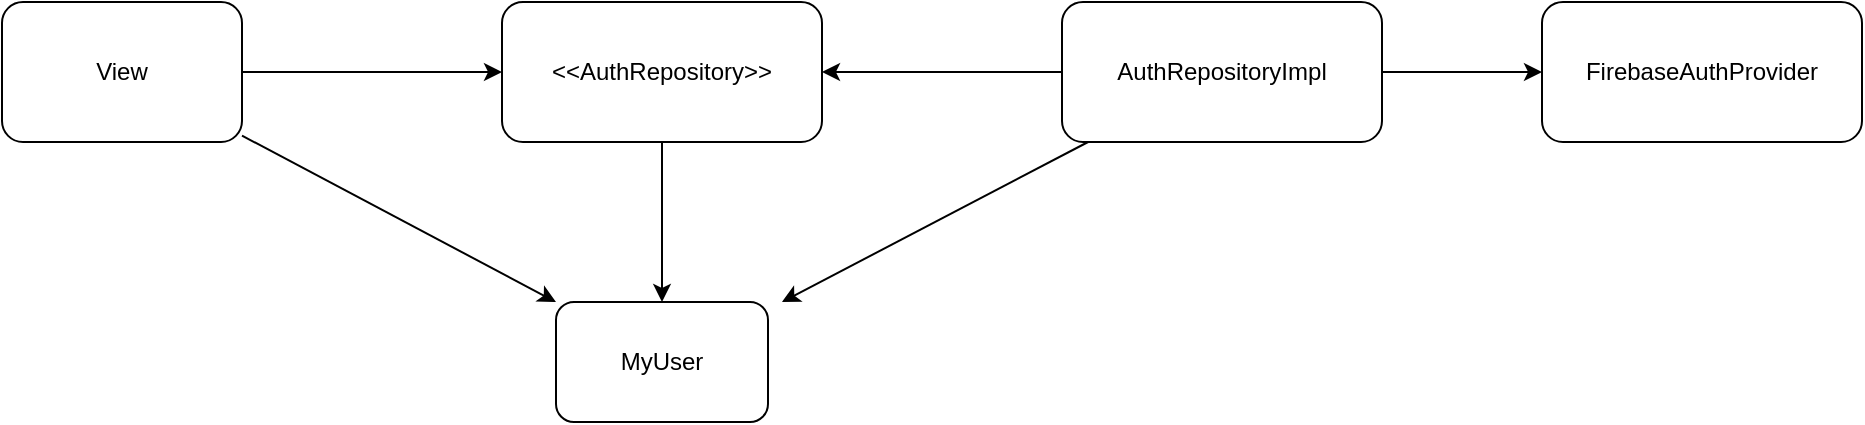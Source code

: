 <mxfile>
    <diagram id="a-w3g0tWy4vbJH0kEZjV" name="ページ1">
        <mxGraphModel dx="1053" dy="627" grid="1" gridSize="10" guides="1" tooltips="1" connect="1" arrows="1" fold="1" page="1" pageScale="1" pageWidth="827" pageHeight="1169" math="0" shadow="0">
            <root>
                <mxCell id="0"/>
                <mxCell id="1" parent="0"/>
                <mxCell id="7" style="edgeStyle=none;html=1;entryX=0;entryY=0.5;entryDx=0;entryDy=0;" edge="1" parent="1" source="2" target="3">
                    <mxGeometry relative="1" as="geometry"/>
                </mxCell>
                <mxCell id="8" style="edgeStyle=none;html=1;entryX=0;entryY=0;entryDx=0;entryDy=0;" edge="1" parent="1" source="2" target="5">
                    <mxGeometry relative="1" as="geometry"/>
                </mxCell>
                <mxCell id="2" value="View" style="rounded=1;whiteSpace=wrap;html=1;" vertex="1" parent="1">
                    <mxGeometry x="120" y="150" width="120" height="70" as="geometry"/>
                </mxCell>
                <mxCell id="12" style="edgeStyle=none;html=1;entryX=0.5;entryY=0;entryDx=0;entryDy=0;" edge="1" parent="1" source="3" target="5">
                    <mxGeometry relative="1" as="geometry"/>
                </mxCell>
                <mxCell id="3" value="&amp;lt;&amp;lt;AuthRepository&amp;gt;&amp;gt;" style="rounded=1;whiteSpace=wrap;html=1;" vertex="1" parent="1">
                    <mxGeometry x="370" y="150" width="160" height="70" as="geometry"/>
                </mxCell>
                <mxCell id="10" style="edgeStyle=none;html=1;entryX=1;entryY=0.5;entryDx=0;entryDy=0;" edge="1" parent="1" source="4" target="3">
                    <mxGeometry relative="1" as="geometry"/>
                </mxCell>
                <mxCell id="11" style="edgeStyle=none;html=1;" edge="1" parent="1" source="4">
                    <mxGeometry relative="1" as="geometry">
                        <mxPoint x="510" y="300" as="targetPoint"/>
                    </mxGeometry>
                </mxCell>
                <mxCell id="13" style="edgeStyle=none;html=1;entryX=0;entryY=0.5;entryDx=0;entryDy=0;" edge="1" parent="1" source="4" target="6">
                    <mxGeometry relative="1" as="geometry"/>
                </mxCell>
                <mxCell id="4" value="AuthRepositoryImpl" style="rounded=1;whiteSpace=wrap;html=1;" vertex="1" parent="1">
                    <mxGeometry x="650" y="150" width="160" height="70" as="geometry"/>
                </mxCell>
                <mxCell id="5" value="MyUser" style="rounded=1;whiteSpace=wrap;html=1;" vertex="1" parent="1">
                    <mxGeometry x="397" y="300" width="106" height="60" as="geometry"/>
                </mxCell>
                <mxCell id="6" value="FirebaseAuthProvider" style="rounded=1;whiteSpace=wrap;html=1;" vertex="1" parent="1">
                    <mxGeometry x="890" y="150" width="160" height="70" as="geometry"/>
                </mxCell>
            </root>
        </mxGraphModel>
    </diagram>
</mxfile>